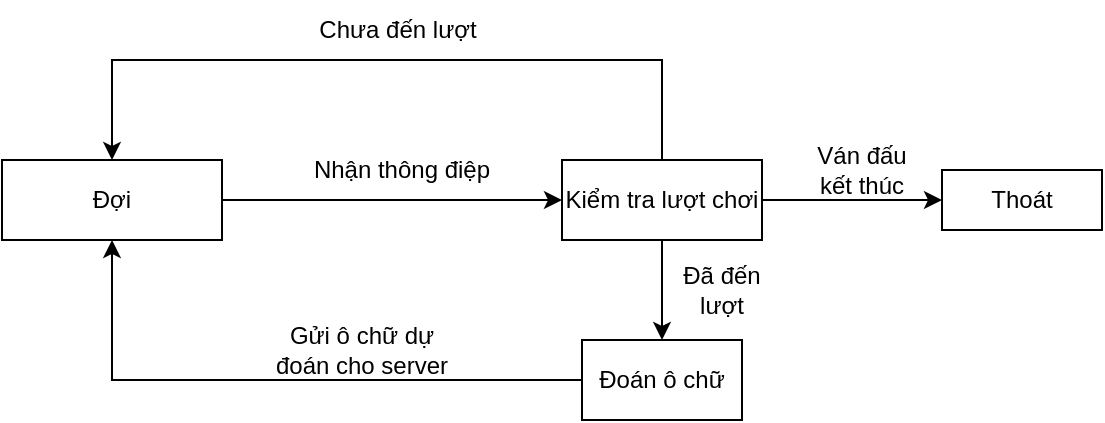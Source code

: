 <mxfile version="20.6.0" type="device"><diagram id="JsMuKlXpr42SfjAb3QGz" name="Trang-1"><mxGraphModel dx="1038" dy="489" grid="1" gridSize="10" guides="1" tooltips="1" connect="1" arrows="1" fold="1" page="1" pageScale="1" pageWidth="827" pageHeight="1169" math="0" shadow="0"><root><mxCell id="0"/><mxCell id="1" parent="0"/><mxCell id="rKCCElG90oksPEgB_0CX-1" value="Đợi" style="rounded=0;whiteSpace=wrap;html=1;" parent="1" vertex="1"><mxGeometry x="160" y="210" width="110" height="40" as="geometry"/></mxCell><mxCell id="rKCCElG90oksPEgB_0CX-3" value="Kiểm tra lượt chơi" style="rounded=0;whiteSpace=wrap;html=1;" parent="1" vertex="1"><mxGeometry x="440" y="210" width="100" height="40" as="geometry"/></mxCell><mxCell id="rKCCElG90oksPEgB_0CX-4" value="Đoán ô chữ" style="rounded=0;whiteSpace=wrap;html=1;" parent="1" vertex="1"><mxGeometry x="450" y="300" width="80" height="40" as="geometry"/></mxCell><mxCell id="rKCCElG90oksPEgB_0CX-5" value="" style="endArrow=classic;html=1;rounded=0;exitX=1;exitY=0.5;exitDx=0;exitDy=0;entryX=0;entryY=0.5;entryDx=0;entryDy=0;" parent="1" source="rKCCElG90oksPEgB_0CX-1" target="rKCCElG90oksPEgB_0CX-3" edge="1"><mxGeometry width="50" height="50" relative="1" as="geometry"><mxPoint x="390" y="270" as="sourcePoint"/><mxPoint x="370" y="230" as="targetPoint"/></mxGeometry></mxCell><mxCell id="rKCCElG90oksPEgB_0CX-6" value="Nhận thông điệp" style="text;html=1;strokeColor=none;fillColor=none;align=center;verticalAlign=middle;whiteSpace=wrap;rounded=0;" parent="1" vertex="1"><mxGeometry x="310" y="200" width="100" height="30" as="geometry"/></mxCell><mxCell id="rKCCElG90oksPEgB_0CX-9" value="Thoát" style="rounded=0;whiteSpace=wrap;html=1;" parent="1" vertex="1"><mxGeometry x="630" y="215" width="80" height="30" as="geometry"/></mxCell><mxCell id="rKCCElG90oksPEgB_0CX-10" value="" style="endArrow=classic;html=1;rounded=0;entryX=0;entryY=0.5;entryDx=0;entryDy=0;exitX=1;exitY=0.5;exitDx=0;exitDy=0;" parent="1" source="rKCCElG90oksPEgB_0CX-3" target="rKCCElG90oksPEgB_0CX-9" edge="1"><mxGeometry width="50" height="50" relative="1" as="geometry"><mxPoint x="390" y="270" as="sourcePoint"/><mxPoint x="440" y="220" as="targetPoint"/></mxGeometry></mxCell><mxCell id="rKCCElG90oksPEgB_0CX-11" value="Ván đấu kết thúc" style="text;html=1;strokeColor=none;fillColor=none;align=center;verticalAlign=middle;whiteSpace=wrap;rounded=0;" parent="1" vertex="1"><mxGeometry x="560" y="200" width="60" height="30" as="geometry"/></mxCell><mxCell id="rKCCElG90oksPEgB_0CX-12" value="" style="endArrow=classic;html=1;rounded=0;entryX=0.5;entryY=0;entryDx=0;entryDy=0;exitX=0.5;exitY=1;exitDx=0;exitDy=0;" parent="1" source="rKCCElG90oksPEgB_0CX-3" target="rKCCElG90oksPEgB_0CX-4" edge="1"><mxGeometry width="50" height="50" relative="1" as="geometry"><mxPoint x="440" y="210" as="sourcePoint"/><mxPoint x="390" y="260" as="targetPoint"/></mxGeometry></mxCell><mxCell id="rKCCElG90oksPEgB_0CX-13" value="Đã đến lượt" style="text;html=1;strokeColor=none;fillColor=none;align=center;verticalAlign=middle;whiteSpace=wrap;rounded=0;" parent="1" vertex="1"><mxGeometry x="490" y="260" width="60" height="30" as="geometry"/></mxCell><mxCell id="rKCCElG90oksPEgB_0CX-15" value="" style="endArrow=classic;html=1;rounded=0;exitX=0;exitY=0.5;exitDx=0;exitDy=0;entryX=0.5;entryY=1;entryDx=0;entryDy=0;" parent="1" source="rKCCElG90oksPEgB_0CX-4" target="rKCCElG90oksPEgB_0CX-1" edge="1"><mxGeometry width="50" height="50" relative="1" as="geometry"><mxPoint x="390" y="250" as="sourcePoint"/><mxPoint x="440" y="200" as="targetPoint"/><Array as="points"><mxPoint x="215" y="320"/></Array></mxGeometry></mxCell><mxCell id="rKCCElG90oksPEgB_0CX-16" value="" style="endArrow=classic;html=1;rounded=0;entryX=0.5;entryY=0;entryDx=0;entryDy=0;exitX=0.5;exitY=0;exitDx=0;exitDy=0;" parent="1" source="rKCCElG90oksPEgB_0CX-3" target="rKCCElG90oksPEgB_0CX-1" edge="1"><mxGeometry width="50" height="50" relative="1" as="geometry"><mxPoint x="390" y="250" as="sourcePoint"/><mxPoint x="440" y="200" as="targetPoint"/><Array as="points"><mxPoint x="490" y="160"/><mxPoint x="215" y="160"/></Array></mxGeometry></mxCell><mxCell id="rKCCElG90oksPEgB_0CX-17" value="Chưa đến lượt" style="text;html=1;strokeColor=none;fillColor=none;align=center;verticalAlign=middle;whiteSpace=wrap;rounded=0;" parent="1" vertex="1"><mxGeometry x="310" y="130" width="96" height="30" as="geometry"/></mxCell><mxCell id="3yBYDW1ZewFhcQOGTWjO-1" value="Gửi ô chữ dự đoán cho server" style="text;html=1;strokeColor=none;fillColor=none;align=center;verticalAlign=middle;whiteSpace=wrap;rounded=0;" vertex="1" parent="1"><mxGeometry x="290" y="290" width="100" height="30" as="geometry"/></mxCell></root></mxGraphModel></diagram></mxfile>